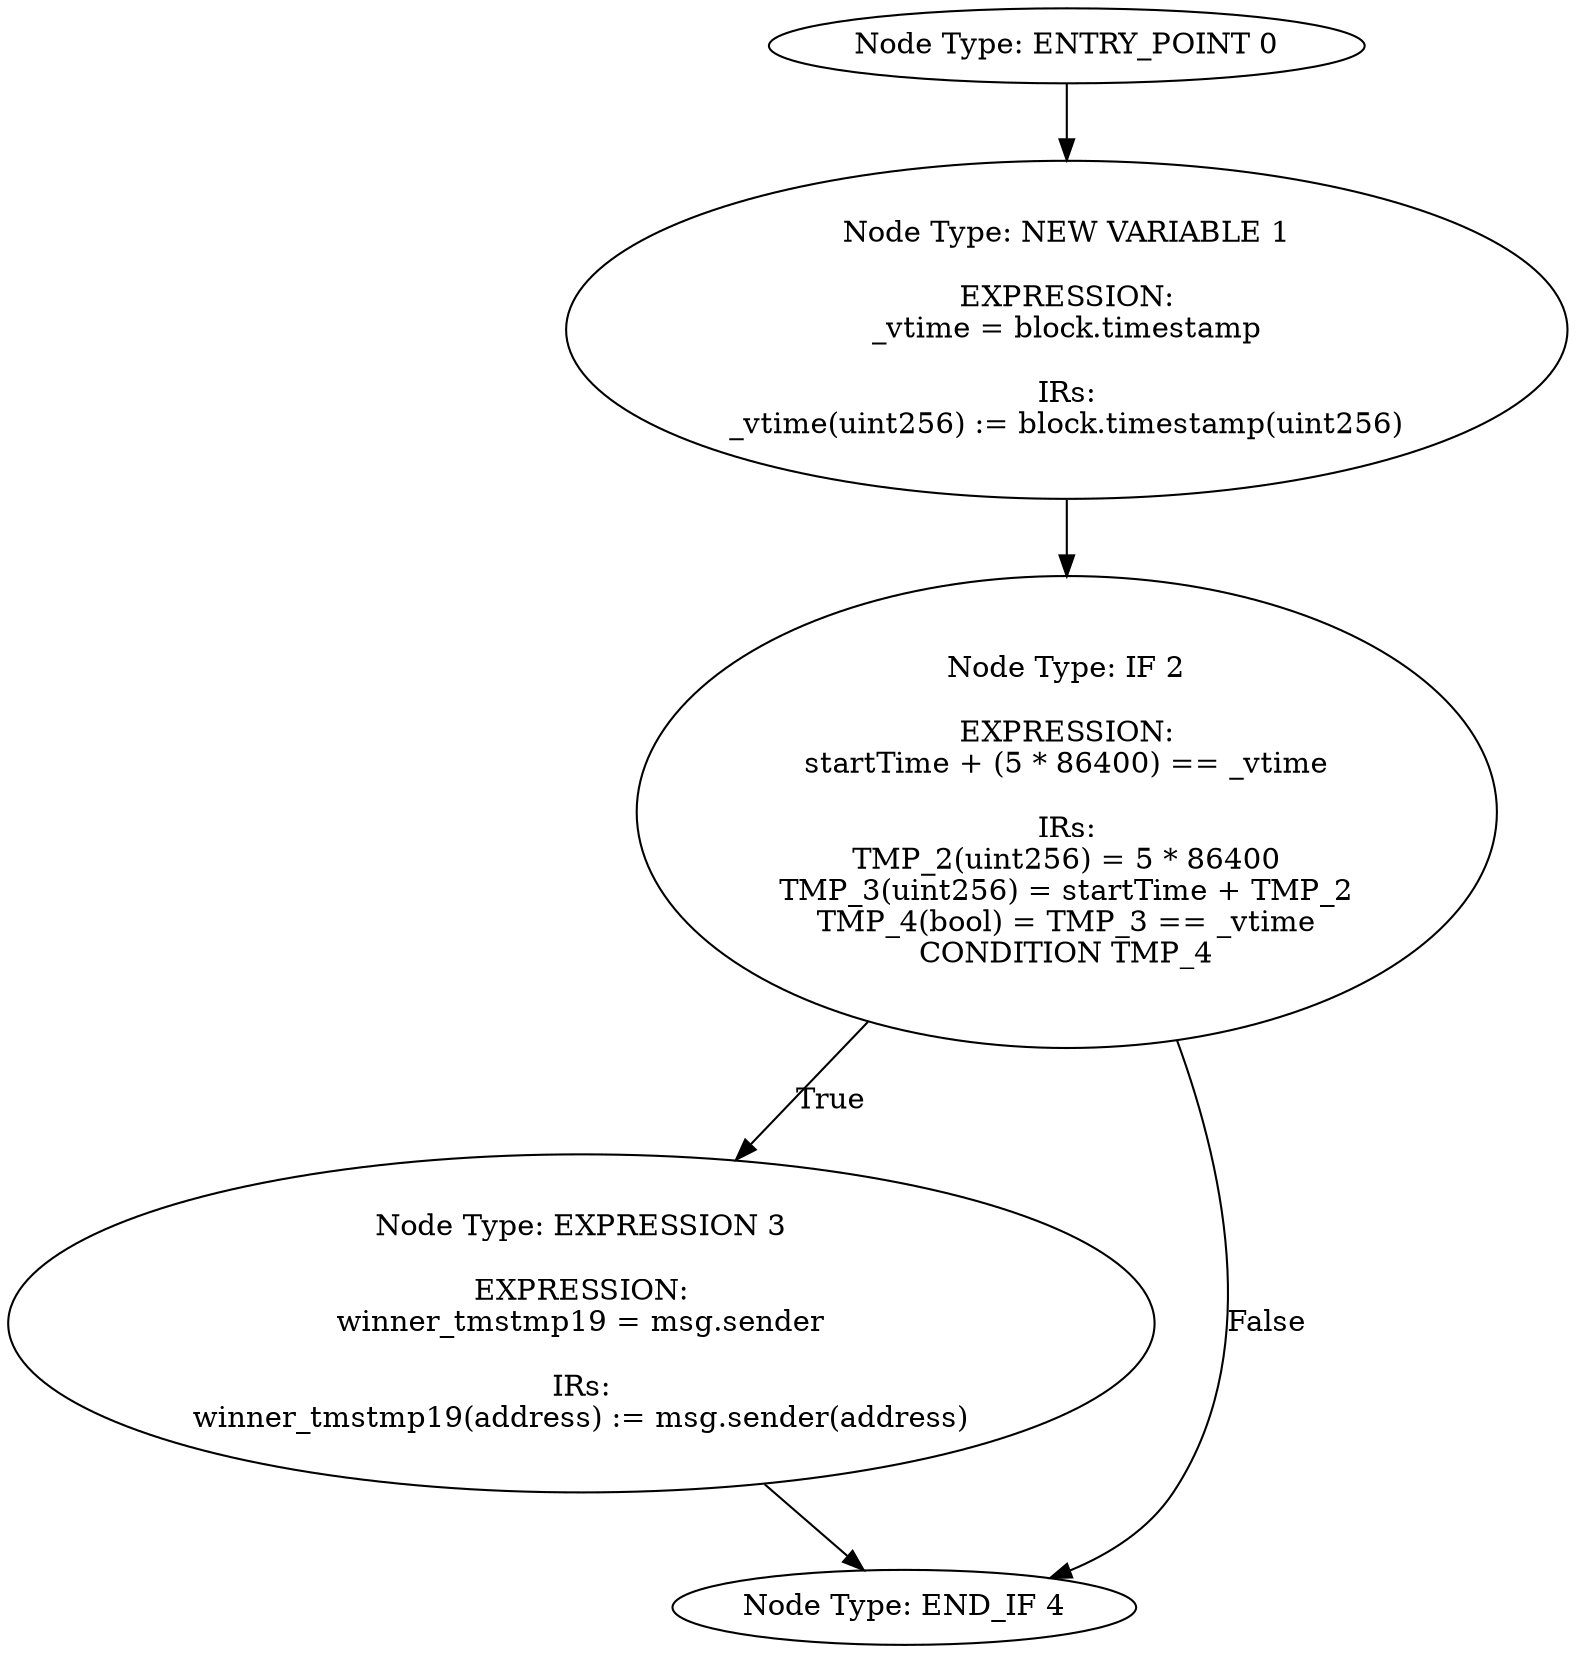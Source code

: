 digraph{
0[label="Node Type: ENTRY_POINT 0
"];
0->1;
1[label="Node Type: NEW VARIABLE 1

EXPRESSION:
_vtime = block.timestamp

IRs:
_vtime(uint256) := block.timestamp(uint256)"];
1->2;
2[label="Node Type: IF 2

EXPRESSION:
startTime + (5 * 86400) == _vtime

IRs:
TMP_2(uint256) = 5 * 86400
TMP_3(uint256) = startTime + TMP_2
TMP_4(bool) = TMP_3 == _vtime
CONDITION TMP_4"];
2->3[label="True"];
2->4[label="False"];
3[label="Node Type: EXPRESSION 3

EXPRESSION:
winner_tmstmp19 = msg.sender

IRs:
winner_tmstmp19(address) := msg.sender(address)"];
3->4;
4[label="Node Type: END_IF 4
"];
}
